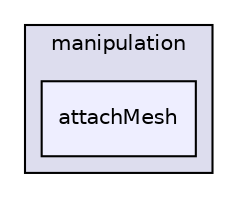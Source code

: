 digraph "applications/utilities/mesh/manipulation/attachMesh" {
  bgcolor=transparent;
  compound=true
  node [ fontsize="10", fontname="Helvetica"];
  edge [ labelfontsize="10", labelfontname="Helvetica"];
  subgraph clusterdir_15449a1ef4a09517cc5e2efa6b11565e {
    graph [ bgcolor="#ddddee", pencolor="black", label="manipulation" fontname="Helvetica", fontsize="10", URL="dir_15449a1ef4a09517cc5e2efa6b11565e.html"]
  dir_81045ddf298596090a20f23a8b031479 [shape=box, label="attachMesh", style="filled", fillcolor="#eeeeff", pencolor="black", URL="dir_81045ddf298596090a20f23a8b031479.html"];
  }
}
